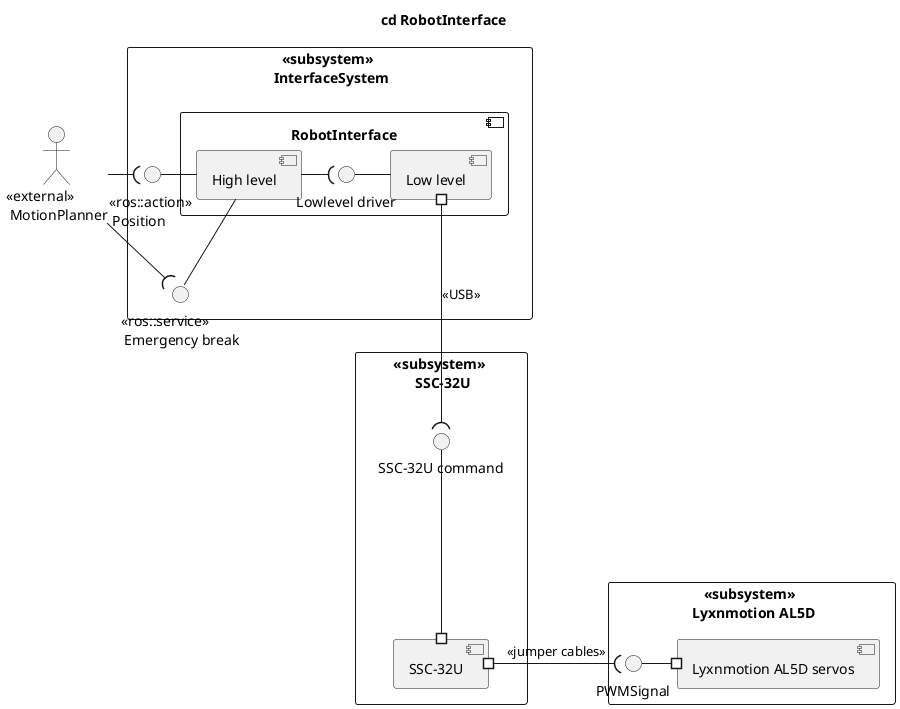 @startuml

title
cd RobotInterface
end title

:<<external>> \n MotionPlanner:

rectangle "<<subsystem>> \n InterfaceSystem" as (IS){

    component RobotInterface{
        component "High level" as HL
        component "Low level" as LL
        interface "Lowlevel driver" as l
    }

    'Interface Position
    () "<<ros::action>> \n Position" as Position
    () "<<ros::service>> \n Emergency break" as ebs
    :<<external>> \n MotionPlanner: -right--( Position
    :<<external>> \n MotionPlanner: -right--( ebs
    HL -right-( l
    l -right- LL
    Position -left- HL
    ebs -up- HL
}

rectangle "<<subsystem>> \n SSC-32U" as (RA){

    component "SSC-32U" as SC
    interface "SSC-32U command" as CMD

    'Interface CMD
    LL #-down--( CMD : <<USB>>
    CMD -down--# SC
}

rectangle "<<subsystem>> \n Lyxnmotion AL5D" as (LM){

    component "Lyxnmotion AL5D servos" as RS
    interface PWMSignal

    'Interface PWMSignal
    SC #-right--( PWMSignal : <<jumper cables>>
    PWMSignal -right--# RS
}
@enduml